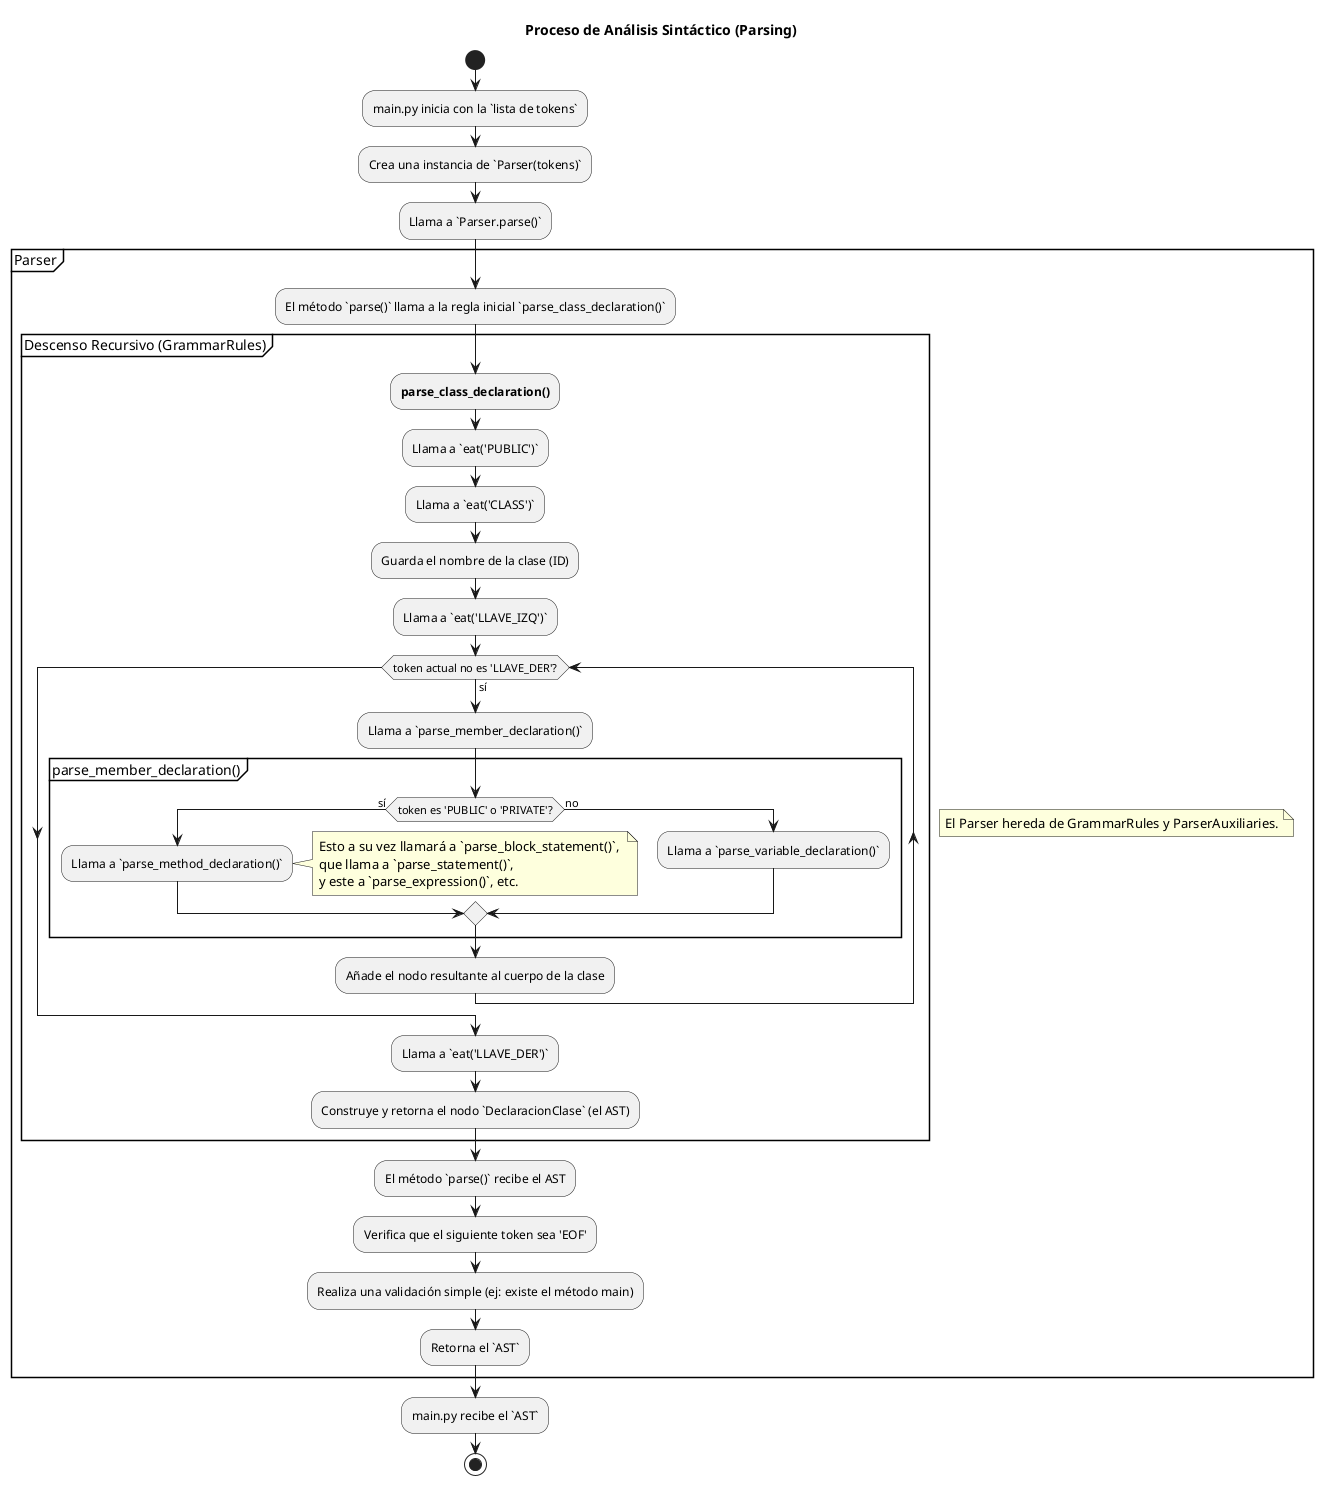 @startuml
title Proceso de Análisis Sintáctico (Parsing)

start
:main.py inicia con la `lista de tokens`;
:Crea una instancia de `Parser(tokens)`;
:Llama a `Parser.parse()`;

partition Parser {
    note right: El Parser hereda de GrammarRules y ParserAuxiliaries.
    
    :El método `parse()` llama a la regla inicial `parse_class_declaration()`;
    
    partition Descenso Recursivo (GrammarRules) {
        :<b>parse_class_declaration()</b>;
        :Llama a `eat('PUBLIC')`;
        :Llama a `eat('CLASS')`;
        :Guarda el nombre de la clase (ID);
        :Llama a `eat('LLAVE_IZQ')`;
        
        while (token actual no es 'LLAVE_DER'?) is (sí)
            :Llama a `parse_member_declaration()`;
            
            partition parse_member_declaration() {
                if (token es 'PUBLIC' o 'PRIVATE'?) then (sí)
                    :Llama a `parse_method_declaration()`;
                    note right: Esto a su vez llamará a `parse_block_statement()`, \nque llama a `parse_statement()`, \ny este a `parse_expression()`, etc.
                else (no)
                    :Llama a `parse_variable_declaration()`;
                endif
            }
            :Añade el nodo resultante al cuerpo de la clase;
        endwhile
        
        :Llama a `eat('LLAVE_DER')`;
        :Construye y retorna el nodo `DeclaracionClase` (el AST);
    }
    
    :El método `parse()` recibe el AST;
    :Verifica que el siguiente token sea 'EOF';
    :Realiza una validación simple (ej: existe el método main);
    :Retorna el `AST`;
}

:main.py recibe el `AST`;

stop
@enduml
